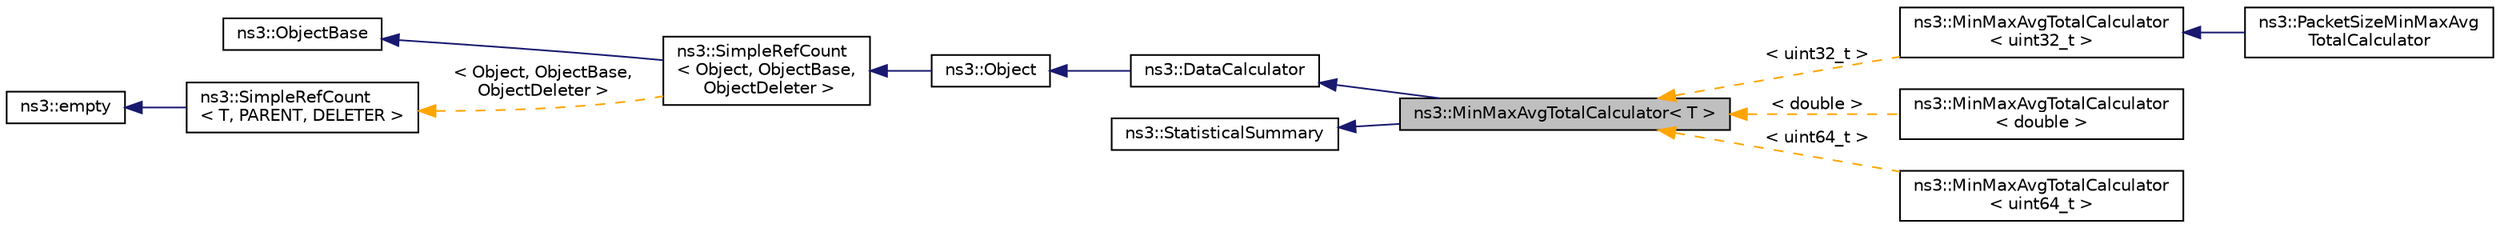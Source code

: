 digraph "ns3::MinMaxAvgTotalCalculator&lt; T &gt;"
{
 // LATEX_PDF_SIZE
  edge [fontname="Helvetica",fontsize="10",labelfontname="Helvetica",labelfontsize="10"];
  node [fontname="Helvetica",fontsize="10",shape=record];
  rankdir="LR";
  Node1 [label="ns3::MinMaxAvgTotalCalculator\< T \>",height=0.2,width=0.4,color="black", fillcolor="grey75", style="filled", fontcolor="black",tooltip="Template class MinMaxAvgTotalCalculator."];
  Node2 -> Node1 [dir="back",color="midnightblue",fontsize="10",style="solid",fontname="Helvetica"];
  Node2 [label="ns3::DataCalculator",height=0.2,width=0.4,color="black", fillcolor="white", style="filled",URL="$classns3_1_1_data_calculator.html",tooltip="Calculates data during a simulation."];
  Node3 -> Node2 [dir="back",color="midnightblue",fontsize="10",style="solid",fontname="Helvetica"];
  Node3 [label="ns3::Object",height=0.2,width=0.4,color="black", fillcolor="white", style="filled",URL="$classns3_1_1_object.html",tooltip="A base class which provides memory management and object aggregation."];
  Node4 -> Node3 [dir="back",color="midnightblue",fontsize="10",style="solid",fontname="Helvetica"];
  Node4 [label="ns3::SimpleRefCount\l\< Object, ObjectBase,\l ObjectDeleter \>",height=0.2,width=0.4,color="black", fillcolor="white", style="filled",URL="$classns3_1_1_simple_ref_count.html",tooltip=" "];
  Node5 -> Node4 [dir="back",color="midnightblue",fontsize="10",style="solid",fontname="Helvetica"];
  Node5 [label="ns3::ObjectBase",height=0.2,width=0.4,color="black", fillcolor="white", style="filled",URL="$classns3_1_1_object_base.html",tooltip="Anchor the ns-3 type and attribute system."];
  Node6 -> Node4 [dir="back",color="orange",fontsize="10",style="dashed",label=" \< Object, ObjectBase,\l ObjectDeleter \>" ,fontname="Helvetica"];
  Node6 [label="ns3::SimpleRefCount\l\< T, PARENT, DELETER \>",height=0.2,width=0.4,color="black", fillcolor="white", style="filled",URL="$classns3_1_1_simple_ref_count.html",tooltip="A template-based reference counting class."];
  Node7 -> Node6 [dir="back",color="midnightblue",fontsize="10",style="solid",fontname="Helvetica"];
  Node7 [label="ns3::empty",height=0.2,width=0.4,color="black", fillcolor="white", style="filled",URL="$classns3_1_1empty.html",tooltip="make Callback use a separate empty type"];
  Node8 -> Node1 [dir="back",color="midnightblue",fontsize="10",style="solid",fontname="Helvetica"];
  Node8 [label="ns3::StatisticalSummary",height=0.2,width=0.4,color="black", fillcolor="white", style="filled",URL="$classns3_1_1_statistical_summary.html",tooltip="Abstract class for calculating statistical data."];
  Node1 -> Node9 [dir="back",color="orange",fontsize="10",style="dashed",label=" \< uint32_t \>" ,fontname="Helvetica"];
  Node9 [label="ns3::MinMaxAvgTotalCalculator\l\< uint32_t \>",height=0.2,width=0.4,color="black", fillcolor="white", style="filled",URL="$classns3_1_1_min_max_avg_total_calculator.html",tooltip=" "];
  Node9 -> Node10 [dir="back",color="midnightblue",fontsize="10",style="solid",fontname="Helvetica"];
  Node10 [label="ns3::PacketSizeMinMaxAvg\lTotalCalculator",height=0.2,width=0.4,color="black", fillcolor="white", style="filled",URL="$classns3_1_1_packet_size_min_max_avg_total_calculator.html",tooltip="A stat for collecting packet size statistics: min, max and average."];
  Node1 -> Node11 [dir="back",color="orange",fontsize="10",style="dashed",label=" \< double \>" ,fontname="Helvetica"];
  Node11 [label="ns3::MinMaxAvgTotalCalculator\l\< double \>",height=0.2,width=0.4,color="black", fillcolor="white", style="filled",URL="$classns3_1_1_min_max_avg_total_calculator.html",tooltip=" "];
  Node1 -> Node12 [dir="back",color="orange",fontsize="10",style="dashed",label=" \< uint64_t \>" ,fontname="Helvetica"];
  Node12 [label="ns3::MinMaxAvgTotalCalculator\l\< uint64_t \>",height=0.2,width=0.4,color="black", fillcolor="white", style="filled",URL="$classns3_1_1_min_max_avg_total_calculator.html",tooltip=" "];
}

